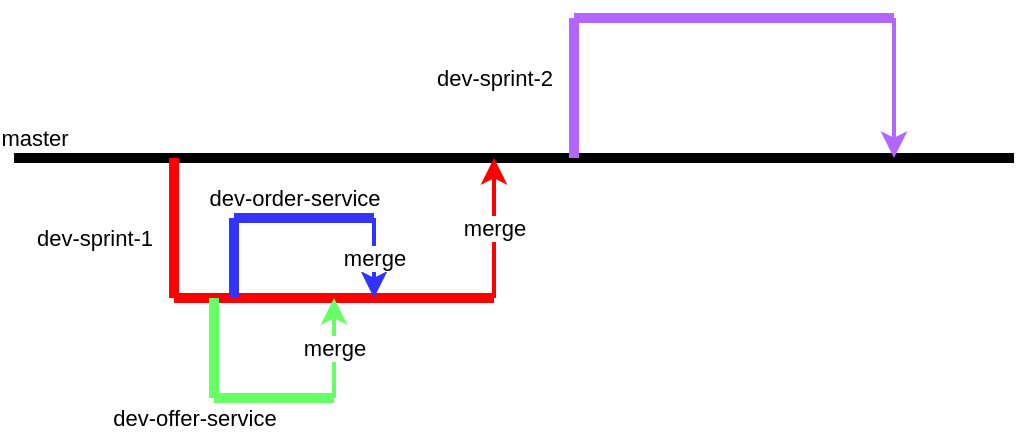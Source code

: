 <mxfile version="14.9.0" type="github">
  <diagram id="E60ewp_JKDYPMnAaGes8" name="Page-1">
    <mxGraphModel dx="573" dy="390" grid="1" gridSize="10" guides="1" tooltips="1" connect="1" arrows="1" fold="1" page="1" pageScale="1" pageWidth="827" pageHeight="1169" math="0" shadow="0">
      <root>
        <mxCell id="0" />
        <mxCell id="1" parent="0" />
        <mxCell id="hae0mr_bkcof_CFdK_FG-2" value="master" style="endArrow=none;html=1;strokeWidth=5;sketch=0;jumpStyle=none;" edge="1" parent="1">
          <mxGeometry x="-0.96" y="10" width="50" height="50" relative="1" as="geometry">
            <mxPoint x="200" y="210" as="sourcePoint" />
            <mxPoint x="700" y="210" as="targetPoint" />
            <mxPoint as="offset" />
          </mxGeometry>
        </mxCell>
        <mxCell id="hae0mr_bkcof_CFdK_FG-3" value="dev-sprint-1" style="endArrow=none;html=1;endSize=7;strokeColor=#FF0000;strokeWidth=5;" edge="1" parent="1">
          <mxGeometry x="-0.143" y="40" width="50" height="50" relative="1" as="geometry">
            <mxPoint x="280" y="280" as="sourcePoint" />
            <mxPoint x="280" y="210" as="targetPoint" />
            <mxPoint as="offset" />
          </mxGeometry>
        </mxCell>
        <mxCell id="hae0mr_bkcof_CFdK_FG-4" value="" style="endArrow=none;html=1;endSize=7;strokeColor=#FF0000;strokeWidth=5;" edge="1" parent="1">
          <mxGeometry width="50" height="50" relative="1" as="geometry">
            <mxPoint x="280" y="280" as="sourcePoint" />
            <mxPoint x="440" y="280" as="targetPoint" />
          </mxGeometry>
        </mxCell>
        <mxCell id="hae0mr_bkcof_CFdK_FG-6" value="dev-offer-service" style="endArrow=none;html=1;endSize=7;strokeWidth=5;strokeColor=#66FF66;" edge="1" parent="1">
          <mxGeometry x="-1" y="14" width="50" height="50" relative="1" as="geometry">
            <mxPoint x="300" y="330" as="sourcePoint" />
            <mxPoint x="300" y="280" as="targetPoint" />
            <Array as="points">
              <mxPoint x="300" y="300" />
            </Array>
            <mxPoint x="4" y="10" as="offset" />
          </mxGeometry>
        </mxCell>
        <mxCell id="hae0mr_bkcof_CFdK_FG-7" value="" style="endArrow=none;html=1;endSize=7;strokeColor=#66FF66;strokeWidth=5;" edge="1" parent="1">
          <mxGeometry width="50" height="50" relative="1" as="geometry">
            <mxPoint x="300" y="330" as="sourcePoint" />
            <mxPoint x="360" y="330" as="targetPoint" />
          </mxGeometry>
        </mxCell>
        <mxCell id="hae0mr_bkcof_CFdK_FG-8" value="" style="endArrow=none;html=1;endSize=7;strokeWidth=5;strokeColor=#3333FF;" edge="1" parent="1">
          <mxGeometry width="50" height="50" relative="1" as="geometry">
            <mxPoint x="310" y="280" as="sourcePoint" />
            <mxPoint x="310" y="240" as="targetPoint" />
          </mxGeometry>
        </mxCell>
        <mxCell id="hae0mr_bkcof_CFdK_FG-9" value="dev-order-service" style="endArrow=none;html=1;endSize=7;strokeWidth=5;strokeColor=#3333FF;" edge="1" parent="1">
          <mxGeometry x="0.143" y="-10" width="50" height="50" relative="1" as="geometry">
            <mxPoint x="380" y="240" as="sourcePoint" />
            <mxPoint x="310" y="240" as="targetPoint" />
            <mxPoint as="offset" />
          </mxGeometry>
        </mxCell>
        <mxCell id="hae0mr_bkcof_CFdK_FG-10" value="merge" style="endArrow=classic;html=1;endSize=7;strokeColor=#3333FF;strokeWidth=2;" edge="1" parent="1">
          <mxGeometry width="50" height="50" relative="1" as="geometry">
            <mxPoint x="380" y="240" as="sourcePoint" />
            <mxPoint x="380" y="280" as="targetPoint" />
            <mxPoint as="offset" />
          </mxGeometry>
        </mxCell>
        <mxCell id="hae0mr_bkcof_CFdK_FG-11" value="merge" style="endArrow=classic;html=1;endSize=7;strokeWidth=2;strokeColor=#66FF66;" edge="1" parent="1">
          <mxGeometry width="50" height="50" relative="1" as="geometry">
            <mxPoint x="360" y="330" as="sourcePoint" />
            <mxPoint x="360" y="280" as="targetPoint" />
          </mxGeometry>
        </mxCell>
        <mxCell id="hae0mr_bkcof_CFdK_FG-12" value="merge" style="endArrow=classic;html=1;endSize=7;strokeWidth=2;strokeColor=#FF0000;" edge="1" parent="1">
          <mxGeometry width="50" height="50" relative="1" as="geometry">
            <mxPoint x="440" y="280" as="sourcePoint" />
            <mxPoint x="440" y="210" as="targetPoint" />
          </mxGeometry>
        </mxCell>
        <mxCell id="hae0mr_bkcof_CFdK_FG-14" value="dev-sprint-2" style="endArrow=none;html=1;endSize=7;strokeWidth=5;strokeColor=#B266FF;" edge="1" parent="1">
          <mxGeometry x="0.143" y="40" width="50" height="50" relative="1" as="geometry">
            <mxPoint x="480" y="210" as="sourcePoint" />
            <mxPoint x="480" y="140" as="targetPoint" />
            <mxPoint as="offset" />
          </mxGeometry>
        </mxCell>
        <mxCell id="hae0mr_bkcof_CFdK_FG-15" value="" style="endArrow=none;html=1;endSize=7;strokeWidth=5;strokeColor=#B266FF;" edge="1" parent="1">
          <mxGeometry width="50" height="50" relative="1" as="geometry">
            <mxPoint x="480" y="140" as="sourcePoint" />
            <mxPoint x="640" y="140" as="targetPoint" />
          </mxGeometry>
        </mxCell>
        <mxCell id="hae0mr_bkcof_CFdK_FG-16" value="" style="endArrow=classic;html=1;endSize=7;strokeColor=#B266FF;strokeWidth=2;" edge="1" parent="1">
          <mxGeometry width="50" height="50" relative="1" as="geometry">
            <mxPoint x="640" y="140" as="sourcePoint" />
            <mxPoint x="640" y="210" as="targetPoint" />
          </mxGeometry>
        </mxCell>
      </root>
    </mxGraphModel>
  </diagram>
</mxfile>
